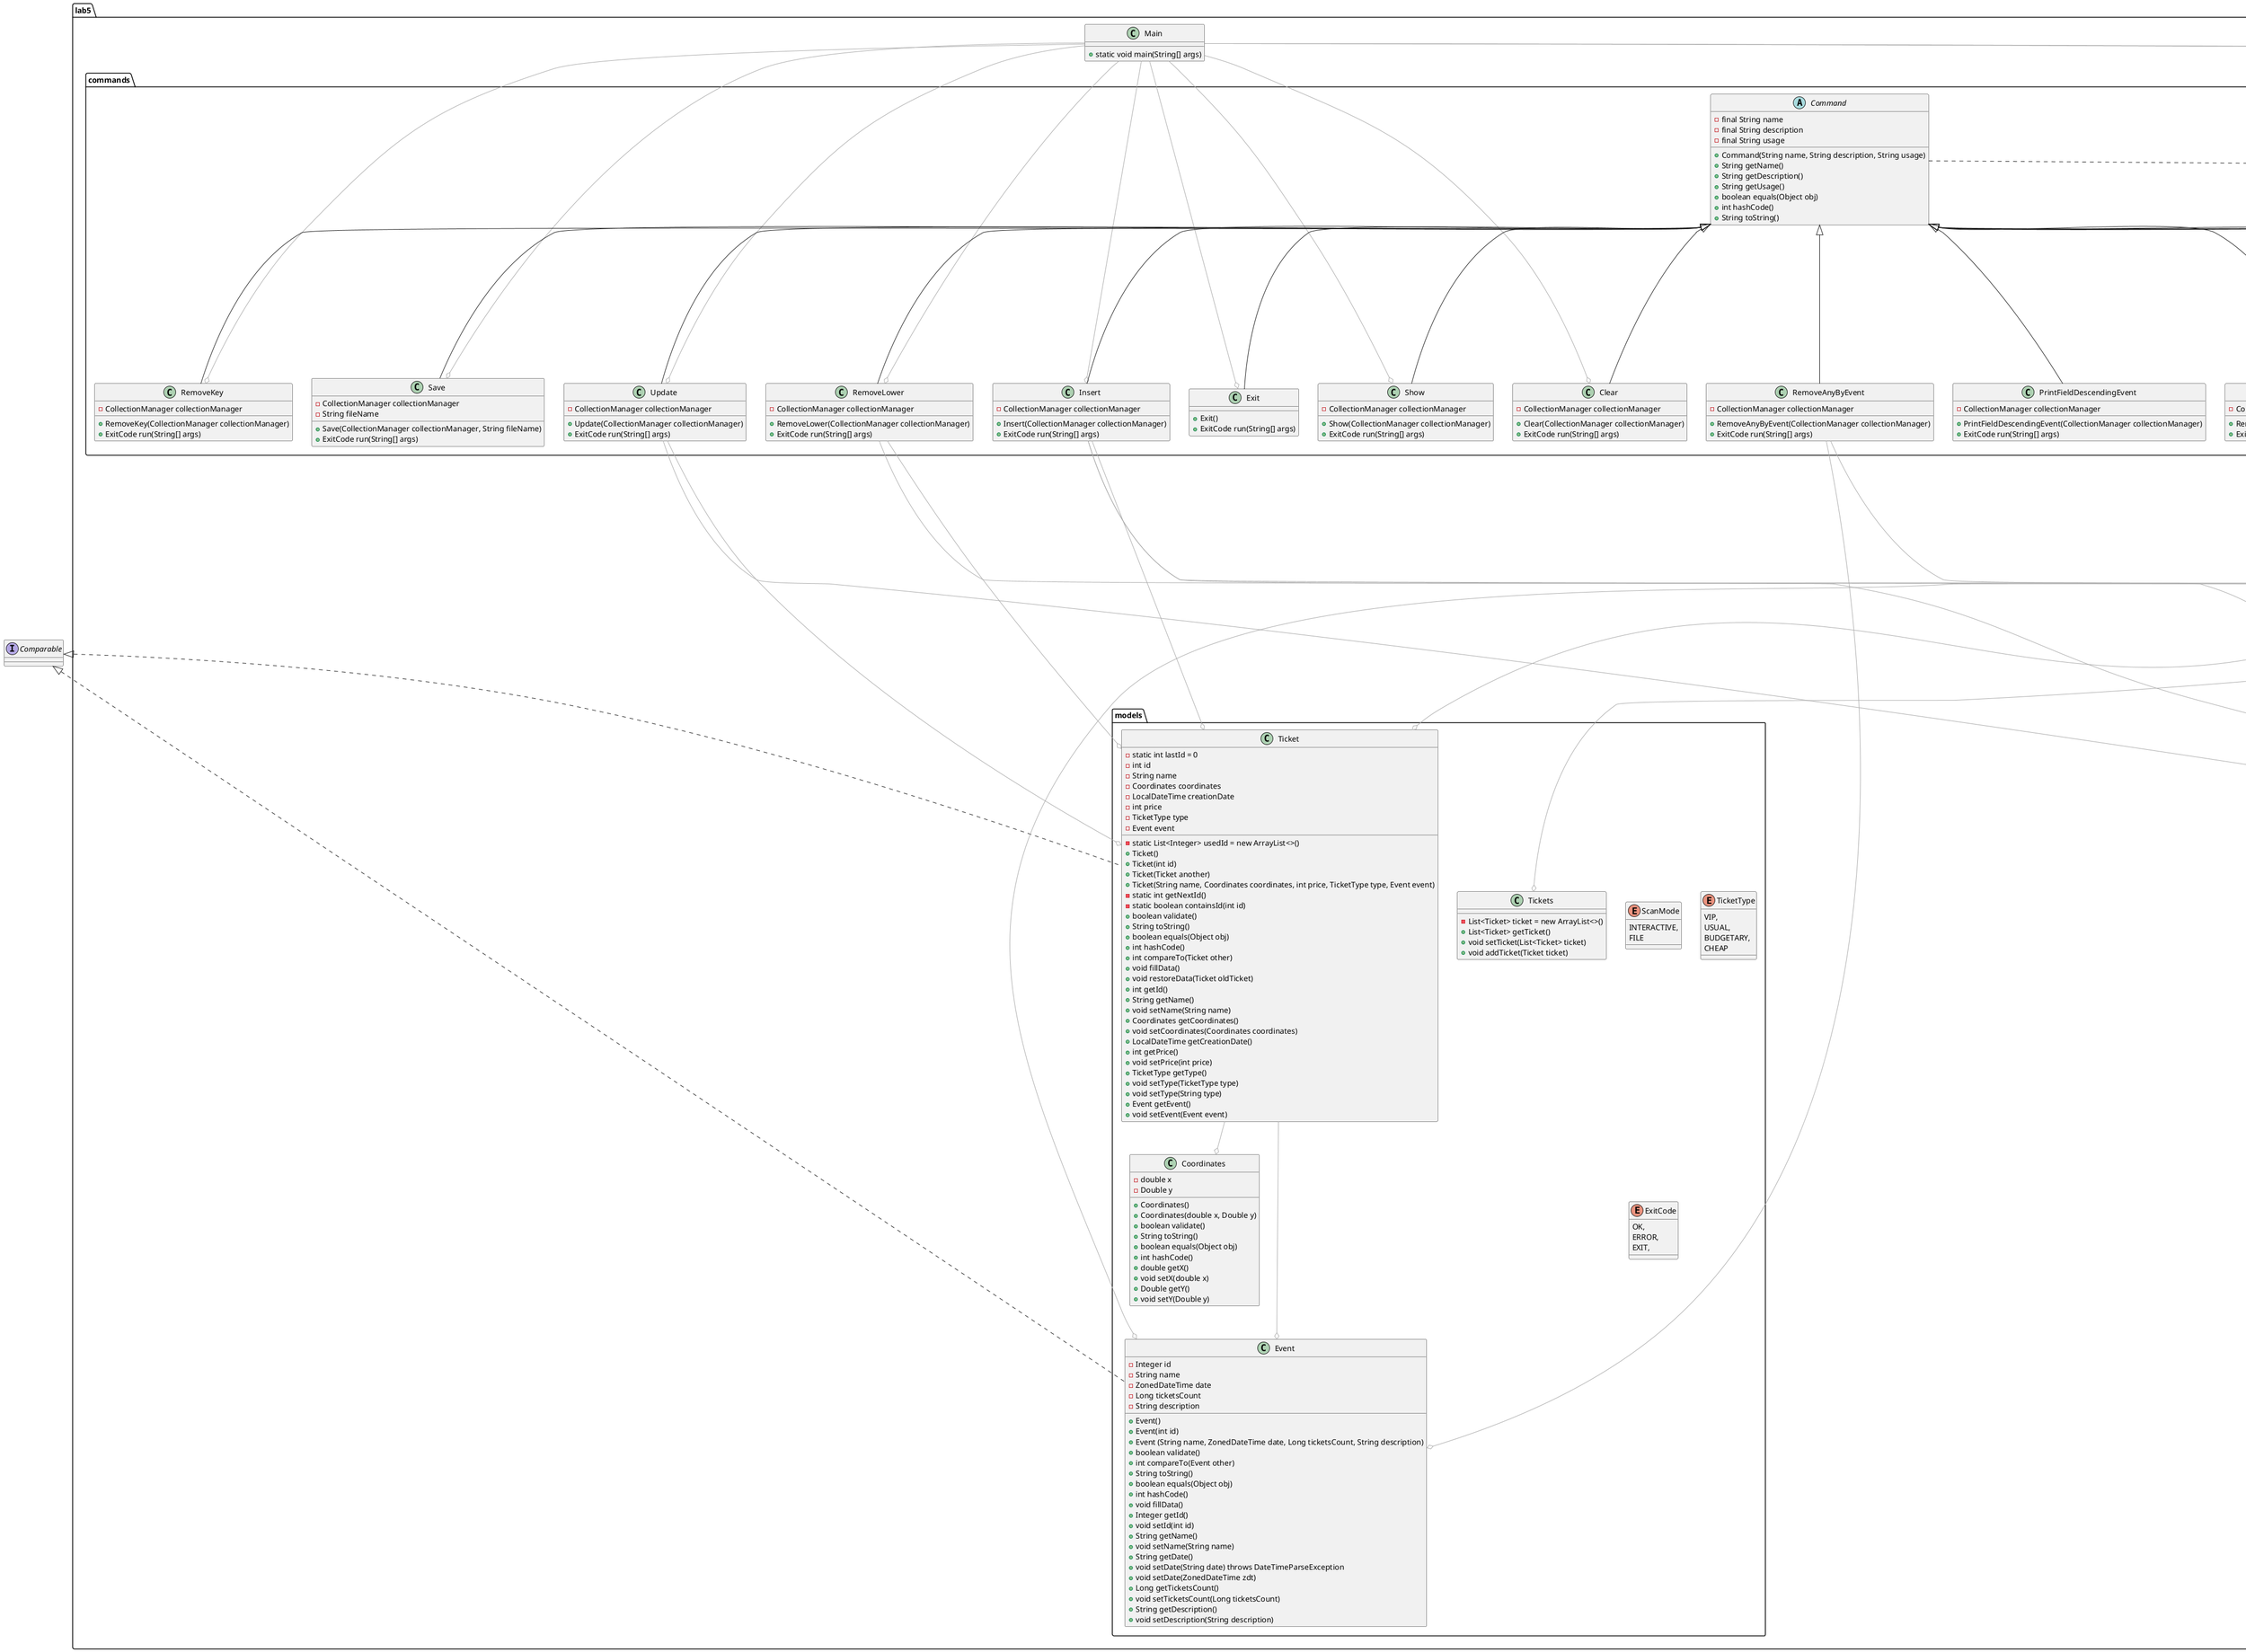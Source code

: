 @startuml uml

class lab5.Main {
+static void main(String[] args)
}
lab5.Main --down[#AAA]-o lab5.managers.CollectionManager
lab5.Main -down[#AAA]--o lab5.managers.CommandManager
lab5.Main -down[#AAA]-o lab5.commands.Exit
lab5.Main -down[#AAA]--o lab5.commands.Show
lab5.Main -down[#AAA]-o lab5.commands.Clear
lab5.Main --down[#AAA]-o lab5.commands.RemoveKey
lab5.Main -down[#AAA]--o lab5.commands.Save
lab5.Main -down[#AAA]-o lab5.commands.Insert
lab5.Main -down[#AAA]--o lab5.commands.Update
lab5.Main -down[#AAA]-o lab5.commands.RemoveLower
'!>10 lab5.Main --down[#AAA]-o lab5.commands.ReplaceIfLower
'!>10 lab5.Main -down[#AAA]--o lab5.commands.RemoveLowerKey
'!>10 lab5.Main -down[#AAA]-o lab5.commands.RemoveAnyByEvent
'!>10 lab5.Main -down[#AAA]--o lab5.commands.FilterGreaterThanEvent
'!>10 lab5.Main -down[#AAA]-o lab5.commands.PrintFieldDescendingEvent
'!>10 lab5.Main --down[#AAA]-o lab5.commands.Info
'!>10 lab5.Main -down[#AAA]--o lab5.commands.ExecuteScript
'!>10 lab5.Main -down[#AAA]-o lab5.commands.Help
'!>10 lab5.Main -down[#AAA]--o lab5.utility.Runner

class lab5.utility.EventComparator implements Comparator {
+int compare(Event o1, Event o2)
}


class lab5.utility.TicketComparator implements Comparator {
-HashMap<Integer, Ticket> collection
+TicketComparator(HashMap<Integer, Ticket> collection)
+int compare(Integer o1, Integer o2)
}


class lab5.utility.Runner {
-final CommandManager commandManager
+Runner(CollectionManager collectionManager, CommandManager commandManager)
+void run()
-ExitCode launchCommand(String[] userCommand)
}


interface lab5.utility.interfaces.Executable {
+ExitCode run(String[] args)
}


enum lab5.models.ScanMode {
INTERACTIVE,
FILE
}


class lab5.models.Event implements Comparable {
-Integer id
-String name
-ZonedDateTime date
-Long ticketsCount
-String description
+Event()
+Event(int id)
+Event (String name, ZonedDateTime date, Long ticketsCount, String description)
+boolean validate()
+int compareTo(Event other)
+String toString()
+boolean equals(Object obj)
+int hashCode()
+void fillData()
+Integer getId()
+void setId(int id)
+String getName()
+void setName(String name)
+String getDate()
+void setDate(String date) throws DateTimeParseException
+void setDate(ZonedDateTime zdt)
+Long getTicketsCount()
+void setTicketsCount(Long ticketsCount)
+String getDescription()
+void setDescription(String description)
}


enum lab5.models.TicketType {
VIP,
USUAL,
BUDGETARY,
CHEAP
}


class lab5.models.Coordinates {
-double x
-Double y
+Coordinates()
+Coordinates(double x, Double y)
+boolean validate()
+String toString()
+boolean equals(Object obj)
+int hashCode()
+double getX()
+void setX(double x)
+Double getY()
+void setY(Double y)
}


class lab5.models.Ticket implements Comparable {
-static List<Integer> usedId = new ArrayList<>()
-static int lastId = 0
-int id
-String name
-Coordinates coordinates
-LocalDateTime creationDate
-int price
-TicketType type
-Event event
+Ticket()
+Ticket(int id)
+Ticket(Ticket another)
+Ticket(String name, Coordinates coordinates, int price, TicketType type, Event event)
-static int getNextId()
-static boolean containsId(int id)
+boolean validate()
+String toString()
+boolean equals(Object obj)
+int hashCode()
+int compareTo(Ticket other)
+void fillData()
+void restoreData(Ticket oldTicket)
+int getId()
+String getName()
+void setName(String name)
+Coordinates getCoordinates()
+void setCoordinates(Coordinates coordinates)
+LocalDateTime getCreationDate()
+int getPrice()
+void setPrice(int price)
+TicketType getType()
+void setType(TicketType type)
+void setType(String type)
+Event getEvent()
+void setEvent(Event event)
}
lab5.models.Ticket -down[#AAA]-o lab5.models.Coordinates
lab5.models.Ticket --down[#AAA]-o lab5.models.Event

class lab5.models.Tickets {
-List<Ticket> ticket = new ArrayList<>()
+List<Ticket> getTicket()
+void setTicket(List<Ticket> ticket)
+void addTicket(Ticket ticket)
}


enum lab5.models.ExitCode {
OK,
ERROR,
EXIT,
}


class lab5.exceptions.IdNotUniqueException extends Exception {
+IdNotUniqueException(String message)
}


class lab5.exceptions.IncompleteScriptRuntimeException extends RuntimeException {
+IncompleteScriptRuntimeException (String message)
+IncompleteScriptRuntimeException()
}


class lab5.exceptions.ScriptProcessingException extends Exception {
+ScriptProcessingException(String command)
}


class lab5.exceptions.IdNotFoundException extends Exception {
+IdNotFoundException(String message)
}


class lab5.exceptions.InvalidDataException extends Exception {
+InvalidDataException (String message)
}


class lab5.exceptions.TooManyArgumentsException extends Exception {
+TooManyArgumentsException(String message)
}


class lab5.adapters.ConsoleAdapter {
+static void print(Object obj)
+static void println(Object obj)
+static void println()
+static void printErr(Object obj)
+static void prompt()
+static void promptFile()
}


class lab5.adapters.ScannerAdapter {
-static ScanMode currentMode = ScanMode.INTERACTIVE
-static HashMap<ScanMode, Scanner> scanners = new HashMap<>()
static
+static Scanner getScanner()
+static void addScanner(ScanMode mode, Scanner scanner)
+static boolean hasNext()
+static String[] getUserInput()
+static String getString(String message)
+static Double getDouble(String message)
+static double getPrimitiveDouble(String message)
+static int getPrimitiveInt(String message)
+static Long getLong(String message)
+static ZonedDateTime getZonedDateTime(String message)
+static TicketType getTicketType(String message)
+static ScanMode getScanMode()
+static void setInteractiveMode()
+static void setFileMode(InputStreamReader isr)
}
lab5.adapters.ScannerAdapter -down[#AAA]--o lab5.exceptions.IncompleteScriptRuntimeException
lab5.adapters.ScannerAdapter -down[#AAA]-o lab5.exceptions.TooManyArgumentsException
lab5.adapters.ScannerAdapter -down[#AAA]--o lab5.exceptions.TooManyArgumentsException
lab5.adapters.ScannerAdapter -down[#AAA]-o lab5.exceptions.TooManyArgumentsException
lab5.adapters.ScannerAdapter --down[#AAA]-o lab5.exceptions.TooManyArgumentsException

class lab5.commands.FilterGreaterThanEvent extends lab5.commands.Command {
-CollectionManager collectionManager
+FilterGreaterThanEvent(CollectionManager collectionManager)
+ExitCode run(String[] args)
}
lab5.commands.FilterGreaterThanEvent -down[#AAA]--o lab5.models.Event
lab5.commands.FilterGreaterThanEvent -down[#AAA]-o lab5.exceptions.InvalidDataException

class lab5.commands.Help extends lab5.commands.Command {
-CommandManager commandManager
+Help (CommandManager commandManager)
+ExitCode run(String[] args)
}


class lab5.commands.RemoveAnyByEvent extends lab5.commands.Command {
-CollectionManager collectionManager
+RemoveAnyByEvent(CollectionManager collectionManager)
+ExitCode run(String[] args)
}
lab5.commands.RemoveAnyByEvent -down[#AAA]--o lab5.models.Event
lab5.commands.RemoveAnyByEvent -down[#AAA]-o lab5.exceptions.InvalidDataException

class lab5.commands.RemoveLower extends lab5.commands.Command {
-CollectionManager collectionManager
+RemoveLower(CollectionManager collectionManager)
+ExitCode run(String[] args)
}
lab5.commands.RemoveLower --down[#AAA]-o lab5.models.Ticket
lab5.commands.RemoveLower -down[#AAA]--o lab5.exceptions.InvalidDataException

class lab5.commands.Clear extends lab5.commands.Command {
-CollectionManager collectionManager
+Clear(CollectionManager collectionManager)
+ExitCode run(String[] args)
}


class lab5.commands.Insert extends lab5.commands.Command {
-CollectionManager collectionManager
+Insert(CollectionManager collectionManager)
+ExitCode run(String[] args)
}
lab5.commands.Insert -down[#AAA]-o lab5.exceptions.IdNotUniqueException
lab5.commands.Insert -down[#AAA]--o lab5.models.Ticket
lab5.commands.Insert -down[#AAA]-o lab5.exceptions.InvalidDataException

class lab5.commands.Save extends lab5.commands.Command {
-CollectionManager collectionManager
-String fileName
+Save(CollectionManager collectionManager, String fileName)
+ExitCode run(String[] args)
}


class lab5.commands.PrintFieldDescendingEvent extends lab5.commands.Command {
-CollectionManager collectionManager
+PrintFieldDescendingEvent(CollectionManager collectionManager)
+ExitCode run(String[] args)
}


abstract class lab5.commands.Command implements lab5.utility.interfaces.Executable {
-final String name
-final String description
-final String usage
+Command(String name, String description, String usage)
+String getName()
+String getDescription()
+String getUsage()
+boolean equals(Object obj)
+int hashCode()
+String toString()
}


class lab5.commands.Exit extends lab5.commands.Command {
+Exit()
+ExitCode run(String[] args)
}


class lab5.commands.RemoveLowerKey extends lab5.commands.Command {
-CollectionManager collectionManager
+RemoveLowerKey(CollectionManager collectionManager)
+ExitCode run(String[] args)
}


class lab5.commands.ReplaceIfLower extends lab5.commands.Command {
-CollectionManager collectionManager
+ReplaceIfLower(CollectionManager collectionManager)
+ExitCode run(String[] args)
}
lab5.commands.ReplaceIfLower --down[#AAA]-o lab5.models.Ticket
lab5.commands.ReplaceIfLower -down[#AAA]--o lab5.exceptions.InvalidDataException

class lab5.commands.Info extends lab5.commands.Command {
-CollectionManager collectionManager
-String fileName
+Info(CollectionManager collectionManager, String fileName)
+ExitCode run(String[] args)
}


class lab5.commands.ExecuteScript extends lab5.commands.Command {
-CommandManager commandManager
+ExecuteScript (CommandManager commandManager)
+ExitCode run(String[] args)
}
lab5.commands.ExecuteScript -down[#AAA]-o lab5.exceptions.ScriptProcessingException

class lab5.commands.RemoveKey extends lab5.commands.Command {
-CollectionManager collectionManager
+RemoveKey(CollectionManager collectionManager)
+ExitCode run(String[] args)
}


class lab5.commands.Update extends lab5.commands.Command {
-CollectionManager collectionManager
+Update(CollectionManager collectionManager)
+ExitCode run(String[] args)
}
lab5.commands.Update -down[#AAA]--o lab5.models.Ticket
lab5.commands.Update -down[#AAA]-o lab5.exceptions.InvalidDataException

class lab5.commands.Show extends lab5.commands.Command {
-CollectionManager collectionManager
+Show(CollectionManager collectionManager)
+ExitCode run(String[] args)
}


class lab5.managers.CommandManager {
-final ArrayList<Command> commands = new ArrayList<Command>()
+void addCommand(Command command)
+ArrayList<Command> getCommands()
+Command getCommand(String name)
+ExitCode invokeCommand(String[] args)
}


class lab5.managers.CollectionManager {
-HashMap<Integer, Ticket> collection = new HashMap<>()
-List<Integer> sortSequence = new ArrayList<>()
-LocalDateTime initTime
-LocalDateTime lastUpdateTime
+void addTicket(Ticket ticket) throws InvalidDataException
+void dumpData(String fileName) throws FileNotFoundException, IOException, InvalidDataException
-Tickets toTickets()
+void saveData(String fileName) throws JsonProcessingException, FileNotFoundException
+void clearCollection()
+void removeTicketById(int id) throws IdNotFoundException
+Ticket getTicketById(int id) throws IdNotFoundException
+void changeTicketById(int id, Ticket ticket) throws IdNotFoundException
+ArrayList<Ticket> toArray()
+void removeLowerThanTicket(Ticket ticket)
+boolean removeOneByEvent(Event event)
+void removeLowerThanId(int id)
+List<Ticket> filterGreaterByEvent(Event event)
+List<Event> sortedDescendingEvents()
-void validateAll() throws InvalidDataException
-void sort()
+List<Integer> getKeys()
+boolean hasId(int key)
-void save()
+String getInitTime()
+String getLastUpdateTime()
+String getType()
+int getSize()
}
lab5.managers.CollectionManager --down[#AAA]-o lab5.models.Tickets
lab5.managers.CollectionManager -down[#AAA]--o lab5.exceptions.IdNotFoundException
lab5.managers.CollectionManager -down[#AAA]-o lab5.exceptions.IdNotFoundException
lab5.managers.CollectionManager -down[#AAA]--o lab5.exceptions.IdNotFoundException
lab5.managers.CollectionManager -down[#AAA]-o lab5.utility.EventComparator
lab5.managers.CollectionManager --down[#AAA]-o lab5.exceptions.InvalidDataException
lab5.managers.CollectionManager -down[#AAA]--o lab5.exceptions.InvalidDataException
lab5.managers.CollectionManager -down[#AAA]-o lab5.exceptions.InvalidDataException
lab5.managers.CollectionManager -down[#AAA]--o lab5.utility.TicketComparator

@enduml
